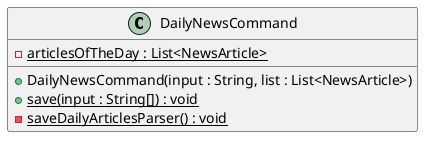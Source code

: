 @startuml

class DailyNewsCommand {
- {static}articlesOfTheDay : List<NewsArticle>

 + DailyNewsCommand(input : String, list : List<NewsArticle>)
 + {static}save(input : String[]) : void
 - {static}saveDailyArticlesParser() : void
}

@enduml